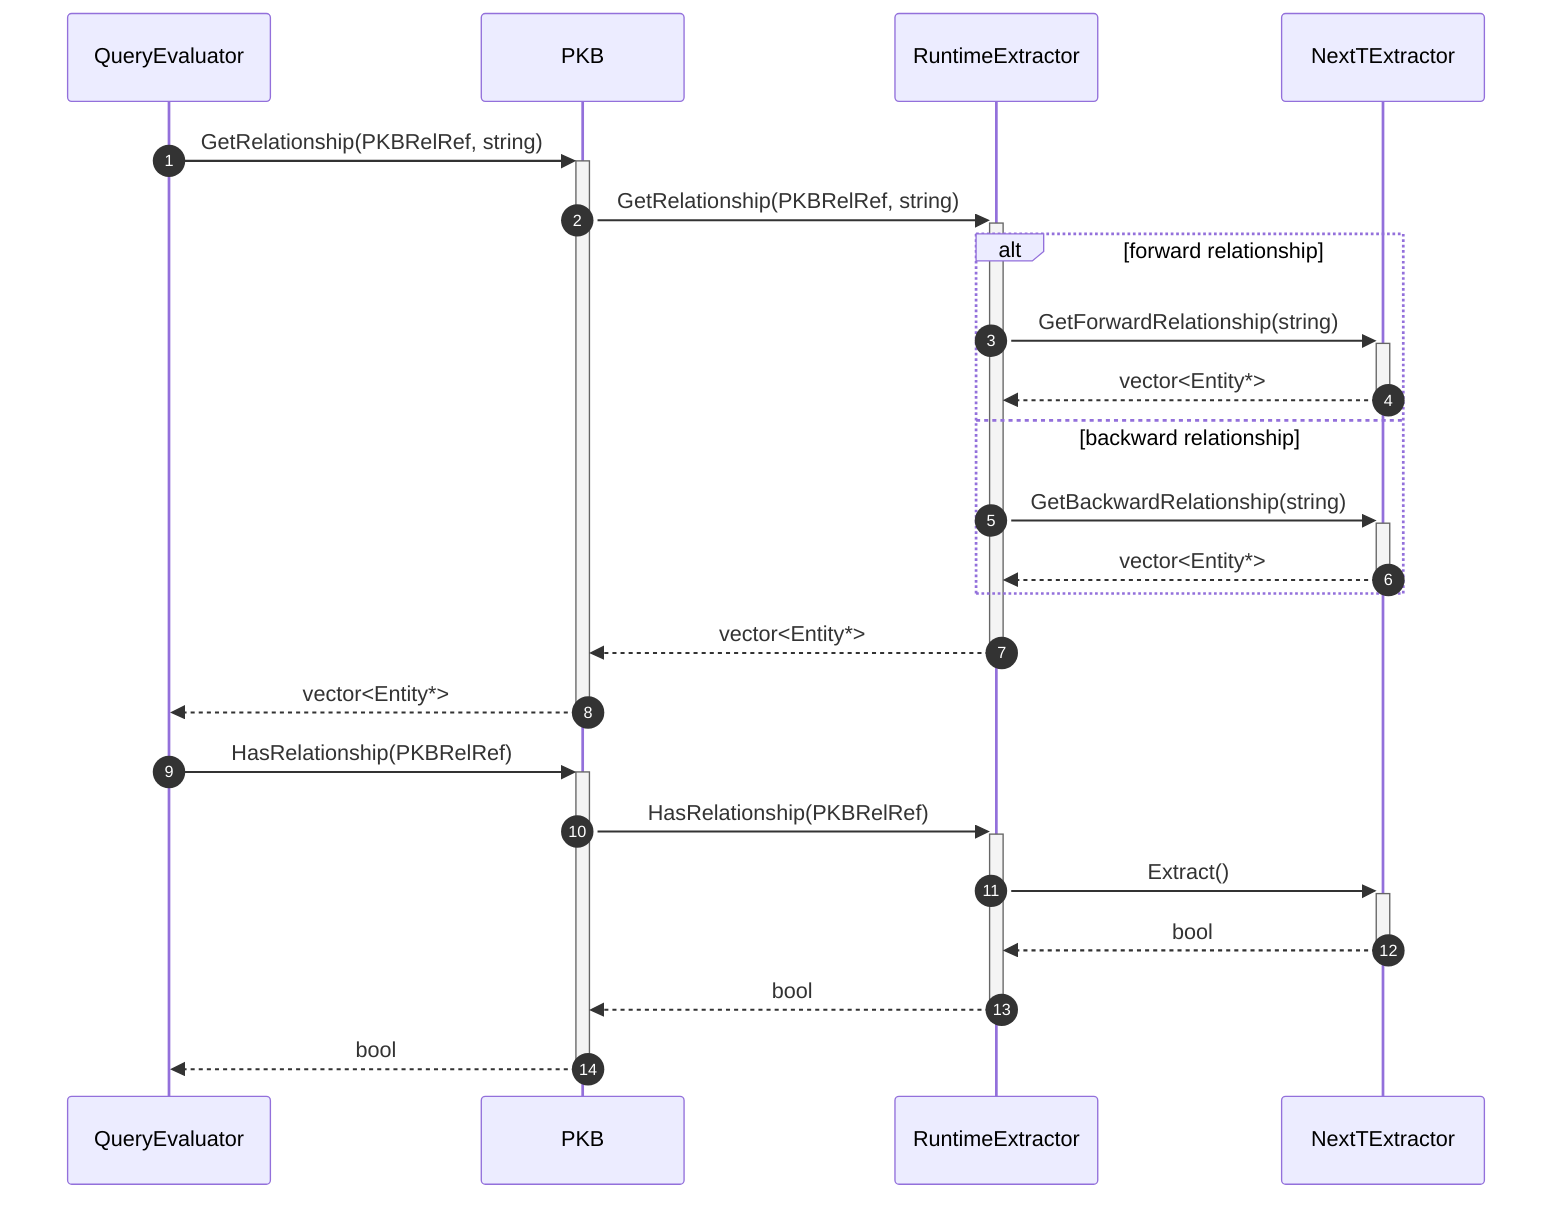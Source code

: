 sequenceDiagram
    autonumber
    participant QueryEvaluator
    participant PKB
    participant RuntimeExtractor
    participant NextTExtractor

    QueryEvaluator ->>+ PKB: GetRelationship(PKBRelRef, string)
    PKB ->>+ RuntimeExtractor: GetRelationship(PKBRelRef, string)

    alt forward relationship
        RuntimeExtractor ->>+ NextTExtractor: GetForwardRelationship(string)
        NextTExtractor -->>- RuntimeExtractor: vector<Entity*>
    else backward relationship
        RuntimeExtractor ->>+ NextTExtractor: GetBackwardRelationship(string)
        NextTExtractor -->>- RuntimeExtractor: vector<Entity*>
    end
    %% Will process string and<br/>query existing data from PKB

    RuntimeExtractor -->>- PKB: vector<Entity*>
    PKB -->>- QueryEvaluator: vector<Entity*>

    QueryEvaluator ->>+ PKB: HasRelationship(PKBRelRef)
    PKB ->>+ RuntimeExtractor: HasRelationship(PKBRelRef)

        RuntimeExtractor ->>+ NextTExtractor: Extract()
        NextTExtractor -->>- RuntimeExtractor: bool
        %% Must do a complete <br/>extraction to prove false

    RuntimeExtractor -->>- PKB: bool
    PKB -->>- QueryEvaluator: bool